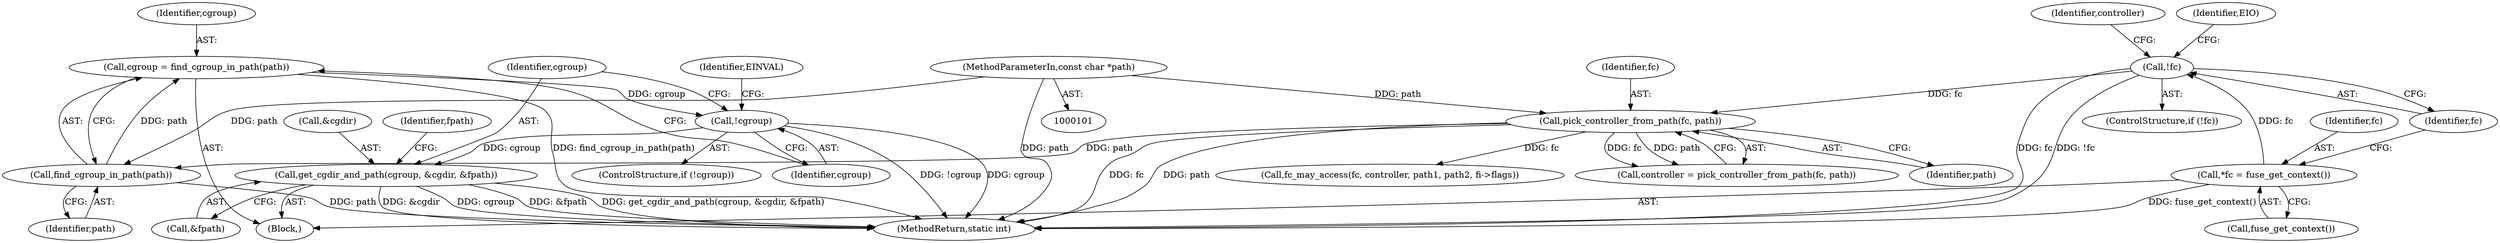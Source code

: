 digraph "0_lxcfs_a8b6c3e0537e90fba3c55910fd1b7229d54a60a7_2@pointer" {
"1000154" [label="(Call,get_cgdir_and_path(cgroup, &cgdir, &fpath))"];
"1000149" [label="(Call,!cgroup)"];
"1000144" [label="(Call,cgroup = find_cgroup_in_path(path))"];
"1000146" [label="(Call,find_cgroup_in_path(path))"];
"1000135" [label="(Call,pick_controller_from_path(fc, path))"];
"1000128" [label="(Call,!fc)"];
"1000123" [label="(Call,*fc = fuse_get_context())"];
"1000102" [label="(MethodParameterIn,const char *path)"];
"1000135" [label="(Call,pick_controller_from_path(fc, path))"];
"1000104" [label="(Block,)"];
"1000150" [label="(Identifier,cgroup)"];
"1000129" [label="(Identifier,fc)"];
"1000288" [label="(MethodReturn,static int)"];
"1000128" [label="(Call,!fc)"];
"1000158" [label="(Call,&fpath)"];
"1000156" [label="(Call,&cgdir)"];
"1000146" [label="(Call,find_cgroup_in_path(path))"];
"1000127" [label="(ControlStructure,if (!fc))"];
"1000162" [label="(Identifier,fpath)"];
"1000155" [label="(Identifier,cgroup)"];
"1000132" [label="(Identifier,EIO)"];
"1000148" [label="(ControlStructure,if (!cgroup))"];
"1000211" [label="(Call,fc_may_access(fc, controller, path1, path2, fi->flags))"];
"1000136" [label="(Identifier,fc)"];
"1000125" [label="(Call,fuse_get_context())"];
"1000154" [label="(Call,get_cgdir_and_path(cgroup, &cgdir, &fpath))"];
"1000134" [label="(Identifier,controller)"];
"1000149" [label="(Call,!cgroup)"];
"1000133" [label="(Call,controller = pick_controller_from_path(fc, path))"];
"1000102" [label="(MethodParameterIn,const char *path)"];
"1000153" [label="(Identifier,EINVAL)"];
"1000147" [label="(Identifier,path)"];
"1000145" [label="(Identifier,cgroup)"];
"1000144" [label="(Call,cgroup = find_cgroup_in_path(path))"];
"1000137" [label="(Identifier,path)"];
"1000123" [label="(Call,*fc = fuse_get_context())"];
"1000124" [label="(Identifier,fc)"];
"1000154" -> "1000104"  [label="AST: "];
"1000154" -> "1000158"  [label="CFG: "];
"1000155" -> "1000154"  [label="AST: "];
"1000156" -> "1000154"  [label="AST: "];
"1000158" -> "1000154"  [label="AST: "];
"1000162" -> "1000154"  [label="CFG: "];
"1000154" -> "1000288"  [label="DDG: cgroup"];
"1000154" -> "1000288"  [label="DDG: &fpath"];
"1000154" -> "1000288"  [label="DDG: get_cgdir_and_path(cgroup, &cgdir, &fpath)"];
"1000154" -> "1000288"  [label="DDG: &cgdir"];
"1000149" -> "1000154"  [label="DDG: cgroup"];
"1000149" -> "1000148"  [label="AST: "];
"1000149" -> "1000150"  [label="CFG: "];
"1000150" -> "1000149"  [label="AST: "];
"1000153" -> "1000149"  [label="CFG: "];
"1000155" -> "1000149"  [label="CFG: "];
"1000149" -> "1000288"  [label="DDG: !cgroup"];
"1000149" -> "1000288"  [label="DDG: cgroup"];
"1000144" -> "1000149"  [label="DDG: cgroup"];
"1000144" -> "1000104"  [label="AST: "];
"1000144" -> "1000146"  [label="CFG: "];
"1000145" -> "1000144"  [label="AST: "];
"1000146" -> "1000144"  [label="AST: "];
"1000150" -> "1000144"  [label="CFG: "];
"1000144" -> "1000288"  [label="DDG: find_cgroup_in_path(path)"];
"1000146" -> "1000144"  [label="DDG: path"];
"1000146" -> "1000147"  [label="CFG: "];
"1000147" -> "1000146"  [label="AST: "];
"1000146" -> "1000288"  [label="DDG: path"];
"1000135" -> "1000146"  [label="DDG: path"];
"1000102" -> "1000146"  [label="DDG: path"];
"1000135" -> "1000133"  [label="AST: "];
"1000135" -> "1000137"  [label="CFG: "];
"1000136" -> "1000135"  [label="AST: "];
"1000137" -> "1000135"  [label="AST: "];
"1000133" -> "1000135"  [label="CFG: "];
"1000135" -> "1000288"  [label="DDG: fc"];
"1000135" -> "1000288"  [label="DDG: path"];
"1000135" -> "1000133"  [label="DDG: fc"];
"1000135" -> "1000133"  [label="DDG: path"];
"1000128" -> "1000135"  [label="DDG: fc"];
"1000102" -> "1000135"  [label="DDG: path"];
"1000135" -> "1000211"  [label="DDG: fc"];
"1000128" -> "1000127"  [label="AST: "];
"1000128" -> "1000129"  [label="CFG: "];
"1000129" -> "1000128"  [label="AST: "];
"1000132" -> "1000128"  [label="CFG: "];
"1000134" -> "1000128"  [label="CFG: "];
"1000128" -> "1000288"  [label="DDG: fc"];
"1000128" -> "1000288"  [label="DDG: !fc"];
"1000123" -> "1000128"  [label="DDG: fc"];
"1000123" -> "1000104"  [label="AST: "];
"1000123" -> "1000125"  [label="CFG: "];
"1000124" -> "1000123"  [label="AST: "];
"1000125" -> "1000123"  [label="AST: "];
"1000129" -> "1000123"  [label="CFG: "];
"1000123" -> "1000288"  [label="DDG: fuse_get_context()"];
"1000102" -> "1000101"  [label="AST: "];
"1000102" -> "1000288"  [label="DDG: path"];
}
